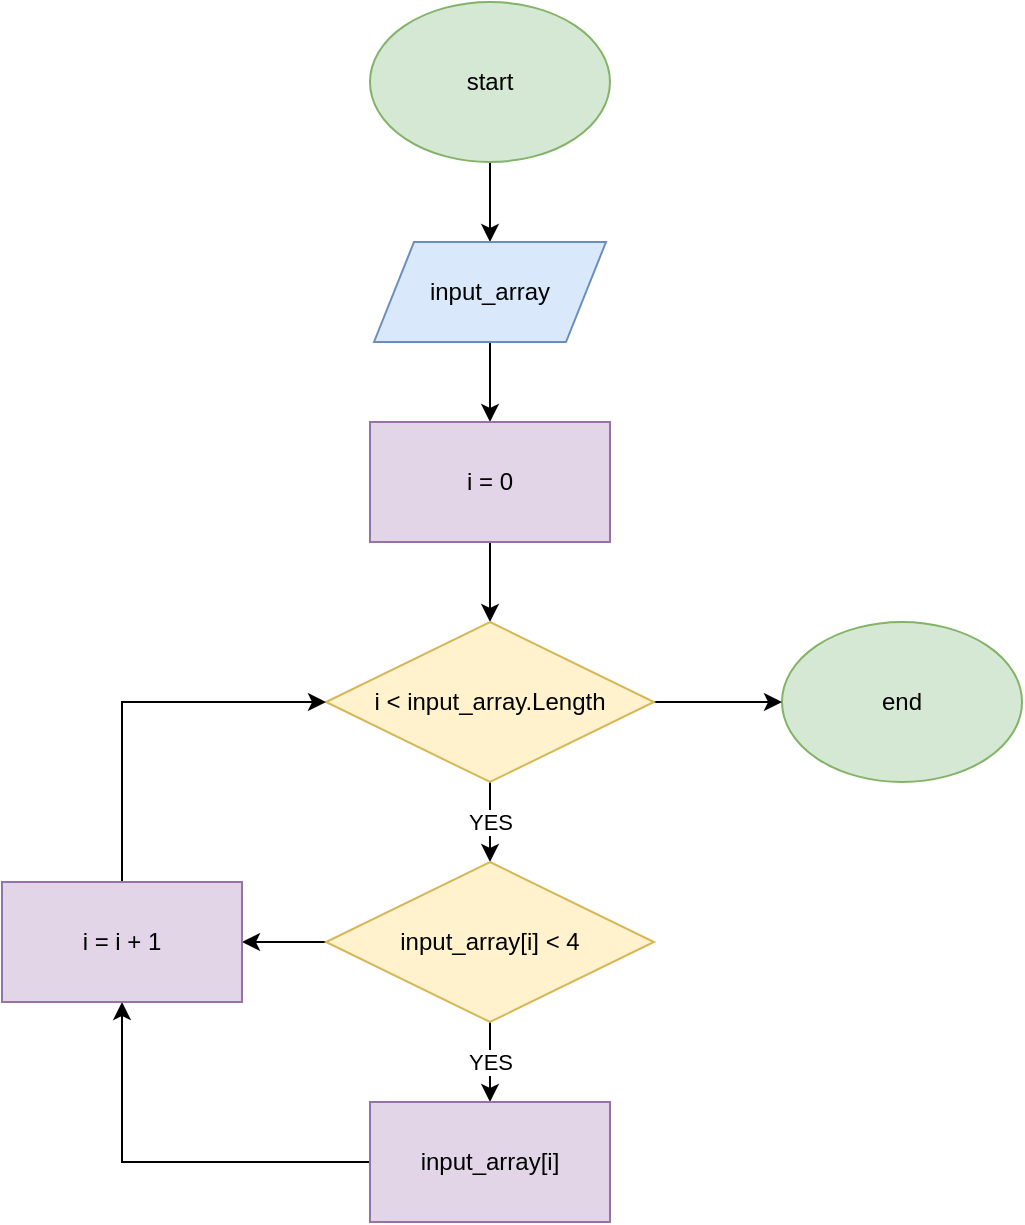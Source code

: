 <mxfile version="21.1.1" type="device">
  <diagram name="Страница 1" id="8FN7n6Q0-hx2Tn8KXQYq">
    <mxGraphModel dx="980" dy="736" grid="1" gridSize="10" guides="1" tooltips="1" connect="1" arrows="1" fold="1" page="1" pageScale="1" pageWidth="827" pageHeight="1169" math="0" shadow="0">
      <root>
        <mxCell id="0" />
        <mxCell id="1" parent="0" />
        <mxCell id="yytO19MJXBlZ8pP4ni6h-5" style="edgeStyle=orthogonalEdgeStyle;rounded=0;orthogonalLoop=1;jettySize=auto;html=1;entryX=0.5;entryY=0;entryDx=0;entryDy=0;" edge="1" parent="1" source="yytO19MJXBlZ8pP4ni6h-2" target="yytO19MJXBlZ8pP4ni6h-4">
          <mxGeometry relative="1" as="geometry" />
        </mxCell>
        <mxCell id="yytO19MJXBlZ8pP4ni6h-2" value="start" style="ellipse;whiteSpace=wrap;html=1;fillColor=#d5e8d4;strokeColor=#82b366;" vertex="1" parent="1">
          <mxGeometry x="354" y="80" width="120" height="80" as="geometry" />
        </mxCell>
        <mxCell id="yytO19MJXBlZ8pP4ni6h-3" value="end" style="ellipse;whiteSpace=wrap;html=1;fillColor=#d5e8d4;strokeColor=#82b366;" vertex="1" parent="1">
          <mxGeometry x="560" y="390" width="120" height="80" as="geometry" />
        </mxCell>
        <mxCell id="yytO19MJXBlZ8pP4ni6h-9" style="edgeStyle=orthogonalEdgeStyle;rounded=0;orthogonalLoop=1;jettySize=auto;html=1;entryX=0.5;entryY=0;entryDx=0;entryDy=0;" edge="1" parent="1" source="yytO19MJXBlZ8pP4ni6h-4" target="yytO19MJXBlZ8pP4ni6h-8">
          <mxGeometry relative="1" as="geometry" />
        </mxCell>
        <mxCell id="yytO19MJXBlZ8pP4ni6h-4" value="input_array" style="shape=parallelogram;perimeter=parallelogramPerimeter;whiteSpace=wrap;html=1;fixedSize=1;fillColor=#dae8fc;strokeColor=#6c8ebf;" vertex="1" parent="1">
          <mxGeometry x="356" y="200" width="116" height="50" as="geometry" />
        </mxCell>
        <mxCell id="yytO19MJXBlZ8pP4ni6h-11" style="edgeStyle=orthogonalEdgeStyle;rounded=0;orthogonalLoop=1;jettySize=auto;html=1;entryX=0.5;entryY=0;entryDx=0;entryDy=0;" edge="1" parent="1" source="yytO19MJXBlZ8pP4ni6h-8" target="yytO19MJXBlZ8pP4ni6h-10">
          <mxGeometry relative="1" as="geometry" />
        </mxCell>
        <mxCell id="yytO19MJXBlZ8pP4ni6h-8" value="i = 0" style="rounded=0;whiteSpace=wrap;html=1;fillColor=#e1d5e7;strokeColor=#9673a6;" vertex="1" parent="1">
          <mxGeometry x="354" y="290" width="120" height="60" as="geometry" />
        </mxCell>
        <mxCell id="yytO19MJXBlZ8pP4ni6h-13" value="YES" style="edgeStyle=orthogonalEdgeStyle;rounded=0;orthogonalLoop=1;jettySize=auto;html=1;entryX=0.5;entryY=0;entryDx=0;entryDy=0;" edge="1" parent="1" source="yytO19MJXBlZ8pP4ni6h-10" target="yytO19MJXBlZ8pP4ni6h-12">
          <mxGeometry relative="1" as="geometry" />
        </mxCell>
        <mxCell id="yytO19MJXBlZ8pP4ni6h-23" style="edgeStyle=orthogonalEdgeStyle;rounded=0;orthogonalLoop=1;jettySize=auto;html=1;entryX=0;entryY=0.5;entryDx=0;entryDy=0;" edge="1" parent="1" source="yytO19MJXBlZ8pP4ni6h-10" target="yytO19MJXBlZ8pP4ni6h-3">
          <mxGeometry relative="1" as="geometry" />
        </mxCell>
        <mxCell id="yytO19MJXBlZ8pP4ni6h-10" value="i &amp;lt; input_array.Length" style="rhombus;whiteSpace=wrap;html=1;fillColor=#fff2cc;strokeColor=#d6b656;" vertex="1" parent="1">
          <mxGeometry x="332" y="390" width="164" height="80" as="geometry" />
        </mxCell>
        <mxCell id="yytO19MJXBlZ8pP4ni6h-16" value="YES" style="edgeStyle=orthogonalEdgeStyle;rounded=0;orthogonalLoop=1;jettySize=auto;html=1;entryX=0.5;entryY=0;entryDx=0;entryDy=0;" edge="1" parent="1" source="yytO19MJXBlZ8pP4ni6h-12" target="yytO19MJXBlZ8pP4ni6h-15">
          <mxGeometry relative="1" as="geometry" />
        </mxCell>
        <mxCell id="yytO19MJXBlZ8pP4ni6h-20" style="edgeStyle=orthogonalEdgeStyle;rounded=0;orthogonalLoop=1;jettySize=auto;html=1;entryX=1;entryY=0.5;entryDx=0;entryDy=0;" edge="1" parent="1" source="yytO19MJXBlZ8pP4ni6h-12" target="yytO19MJXBlZ8pP4ni6h-19">
          <mxGeometry relative="1" as="geometry" />
        </mxCell>
        <mxCell id="yytO19MJXBlZ8pP4ni6h-12" value="input_array[i] &amp;lt; 4" style="rhombus;whiteSpace=wrap;html=1;fillColor=#fff2cc;strokeColor=#d6b656;" vertex="1" parent="1">
          <mxGeometry x="332" y="510" width="164" height="80" as="geometry" />
        </mxCell>
        <mxCell id="yytO19MJXBlZ8pP4ni6h-21" style="edgeStyle=orthogonalEdgeStyle;rounded=0;orthogonalLoop=1;jettySize=auto;html=1;entryX=0.5;entryY=1;entryDx=0;entryDy=0;" edge="1" parent="1" source="yytO19MJXBlZ8pP4ni6h-15" target="yytO19MJXBlZ8pP4ni6h-19">
          <mxGeometry relative="1" as="geometry" />
        </mxCell>
        <mxCell id="yytO19MJXBlZ8pP4ni6h-15" value="input_array[i]" style="rounded=0;whiteSpace=wrap;html=1;fillColor=#e1d5e7;strokeColor=#9673a6;" vertex="1" parent="1">
          <mxGeometry x="354" y="630" width="120" height="60" as="geometry" />
        </mxCell>
        <mxCell id="yytO19MJXBlZ8pP4ni6h-22" style="edgeStyle=orthogonalEdgeStyle;rounded=0;orthogonalLoop=1;jettySize=auto;html=1;entryX=0;entryY=0.5;entryDx=0;entryDy=0;" edge="1" parent="1" source="yytO19MJXBlZ8pP4ni6h-19" target="yytO19MJXBlZ8pP4ni6h-10">
          <mxGeometry relative="1" as="geometry">
            <Array as="points">
              <mxPoint x="230" y="430" />
            </Array>
          </mxGeometry>
        </mxCell>
        <mxCell id="yytO19MJXBlZ8pP4ni6h-19" value="i = i + 1" style="rounded=0;whiteSpace=wrap;html=1;fillColor=#e1d5e7;strokeColor=#9673a6;" vertex="1" parent="1">
          <mxGeometry x="170" y="520" width="120" height="60" as="geometry" />
        </mxCell>
      </root>
    </mxGraphModel>
  </diagram>
</mxfile>
